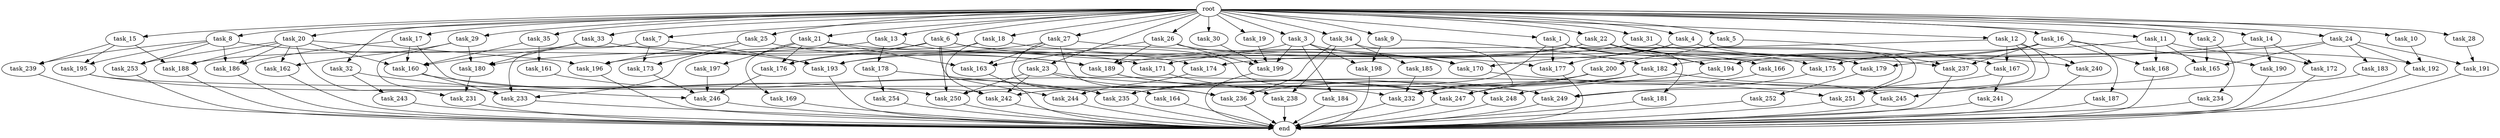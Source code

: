 digraph G {
  root [size="0.000000"];
  task_11 [size="1024.000000"];
  task_234 [size="309237645312.000000"];
  task_239 [size="455266533376.000000"];
  task_233 [size="2027224563712.000000"];
  task_185 [size="77309411328.000000"];
  task_2 [size="1024.000000"];
  task_182 [size="970662608896.000000"];
  task_21 [size="1024.000000"];
  task_164 [size="214748364800.000000"];
  task_23 [size="1024.000000"];
  task_35 [size="1024.000000"];
  task_236 [size="678604832768.000000"];
  task_162 [size="970662608896.000000"];
  task_33 [size="1024.000000"];
  task_176 [size="850403524608.000000"];
  task_231 [size="1245540515840.000000"];
  task_14 [size="1024.000000"];
  task_246 [size="816043786240.000000"];
  task_178 [size="858993459200.000000"];
  task_3 [size="1024.000000"];
  task_249 [size="1752346656768.000000"];
  task_254 [size="137438953472.000000"];
  task_199 [size="1408749273088.000000"];
  task_196 [size="1176821039104.000000"];
  task_187 [size="858993459200.000000"];
  task_197 [size="214748364800.000000"];
  task_250 [size="2121713844224.000000"];
  task_28 [size="1024.000000"];
  task_173 [size="773094113280.000000"];
  task_22 [size="1024.000000"];
  task_165 [size="833223655424.000000"];
  task_242 [size="910533066752.000000"];
  task_5 [size="1024.000000"];
  task_167 [size="687194767360.000000"];
  task_30 [size="1024.000000"];
  task_179 [size="1460288880640.000000"];
  task_193 [size="1752346656768.000000"];
  task_243 [size="214748364800.000000"];
  task_183 [size="214748364800.000000"];
  task_9 [size="1024.000000"];
  task_244 [size="635655159808.000000"];
  task_168 [size="1168231104512.000000"];
  task_27 [size="1024.000000"];
  task_238 [size="111669149696.000000"];
  task_195 [size="455266533376.000000"];
  task_20 [size="1024.000000"];
  task_166 [size="549755813888.000000"];
  task_175 [size="1005022347264.000000"];
  task_245 [size="214748364800.000000"];
  task_194 [size="2104533975040.000000"];
  task_169 [size="214748364800.000000"];
  task_247 [size="1185410973696.000000"];
  task_200 [size="549755813888.000000"];
  task_252 [size="137438953472.000000"];
  task_160 [size="2104533975040.000000"];
  task_186 [size="1279900254208.000000"];
  task_198 [size="635655159808.000000"];
  task_163 [size="1125281431552.000000"];
  task_172 [size="858993459200.000000"];
  task_251 [size="1692217114624.000000"];
  task_188 [size="1005022347264.000000"];
  task_8 [size="1024.000000"];
  task_191 [size="910533066752.000000"];
  task_15 [size="1024.000000"];
  task_24 [size="1024.000000"];
  task_232 [size="1331439861760.000000"];
  task_31 [size="1024.000000"];
  task_12 [size="1024.000000"];
  task_32 [size="1024.000000"];
  task_189 [size="1460288880640.000000"];
  task_171 [size="764504178688.000000"];
  end [size="0.000000"];
  task_10 [size="1024.000000"];
  task_29 [size="1024.000000"];
  task_241 [size="214748364800.000000"];
  task_1 [size="1024.000000"];
  task_34 [size="1024.000000"];
  task_192 [size="850403524608.000000"];
  task_4 [size="1024.000000"];
  task_13 [size="1024.000000"];
  task_170 [size="944892805120.000000"];
  task_235 [size="1211180777472.000000"];
  task_16 [size="1024.000000"];
  task_181 [size="695784701952.000000"];
  task_177 [size="1219770712064.000000"];
  task_253 [size="970662608896.000000"];
  task_248 [size="523986010112.000000"];
  task_18 [size="1024.000000"];
  task_26 [size="1024.000000"];
  task_180 [size="1829656068096.000000"];
  task_25 [size="1024.000000"];
  task_19 [size="1024.000000"];
  task_161 [size="695784701952.000000"];
  task_184 [size="214748364800.000000"];
  task_17 [size="1024.000000"];
  task_190 [size="1408749273088.000000"];
  task_237 [size="1382979469312.000000"];
  task_240 [size="687194767360.000000"];
  task_6 [size="1024.000000"];
  task_7 [size="1024.000000"];
  task_174 [size="1717986918400.000000"];

  root -> task_11 [size="1.000000"];
  root -> task_28 [size="1.000000"];
  root -> task_10 [size="1.000000"];
  root -> task_20 [size="1.000000"];
  root -> task_2 [size="1.000000"];
  root -> task_4 [size="1.000000"];
  root -> task_13 [size="1.000000"];
  root -> task_21 [size="1.000000"];
  root -> task_16 [size="1.000000"];
  root -> task_22 [size="1.000000"];
  root -> task_15 [size="1.000000"];
  root -> task_33 [size="1.000000"];
  root -> task_1 [size="1.000000"];
  root -> task_5 [size="1.000000"];
  root -> task_14 [size="1.000000"];
  root -> task_18 [size="1.000000"];
  root -> task_26 [size="1.000000"];
  root -> task_25 [size="1.000000"];
  root -> task_24 [size="1.000000"];
  root -> task_9 [size="1.000000"];
  root -> task_23 [size="1.000000"];
  root -> task_3 [size="1.000000"];
  root -> task_19 [size="1.000000"];
  root -> task_27 [size="1.000000"];
  root -> task_35 [size="1.000000"];
  root -> task_17 [size="1.000000"];
  root -> task_31 [size="1.000000"];
  root -> task_12 [size="1.000000"];
  root -> task_32 [size="1.000000"];
  root -> task_34 [size="1.000000"];
  root -> task_6 [size="1.000000"];
  root -> task_30 [size="1.000000"];
  root -> task_8 [size="1.000000"];
  root -> task_7 [size="1.000000"];
  root -> task_29 [size="1.000000"];
  task_11 -> task_172 [size="301989888.000000"];
  task_11 -> task_175 [size="301989888.000000"];
  task_11 -> task_168 [size="301989888.000000"];
  task_11 -> task_165 [size="301989888.000000"];
  task_234 -> end [size="1.000000"];
  task_239 -> end [size="1.000000"];
  task_233 -> end [size="1.000000"];
  task_185 -> task_232 [size="411041792.000000"];
  task_2 -> task_234 [size="301989888.000000"];
  task_2 -> task_165 [size="301989888.000000"];
  task_182 -> task_242 [size="75497472.000000"];
  task_182 -> task_245 [size="75497472.000000"];
  task_182 -> task_236 [size="75497472.000000"];
  task_21 -> task_171 [size="209715200.000000"];
  task_21 -> task_197 [size="209715200.000000"];
  task_21 -> task_163 [size="209715200.000000"];
  task_21 -> task_169 [size="209715200.000000"];
  task_21 -> task_176 [size="209715200.000000"];
  task_164 -> end [size="1.000000"];
  task_23 -> task_242 [size="301989888.000000"];
  task_23 -> task_250 [size="301989888.000000"];
  task_23 -> task_236 [size="301989888.000000"];
  task_23 -> task_248 [size="301989888.000000"];
  task_35 -> task_161 [size="679477248.000000"];
  task_35 -> task_160 [size="679477248.000000"];
  task_236 -> end [size="1.000000"];
  task_162 -> end [size="1.000000"];
  task_33 -> task_180 [size="536870912.000000"];
  task_33 -> task_160 [size="536870912.000000"];
  task_33 -> task_189 [size="536870912.000000"];
  task_176 -> task_246 [size="209715200.000000"];
  task_231 -> end [size="1.000000"];
  task_14 -> task_172 [size="536870912.000000"];
  task_14 -> task_190 [size="536870912.000000"];
  task_14 -> task_182 [size="536870912.000000"];
  task_246 -> end [size="1.000000"];
  task_178 -> task_235 [size="134217728.000000"];
  task_178 -> task_254 [size="134217728.000000"];
  task_3 -> task_193 [size="209715200.000000"];
  task_3 -> task_199 [size="209715200.000000"];
  task_3 -> task_170 [size="209715200.000000"];
  task_3 -> task_198 [size="209715200.000000"];
  task_3 -> task_184 [size="209715200.000000"];
  task_249 -> end [size="1.000000"];
  task_254 -> end [size="1.000000"];
  task_199 -> end [size="1.000000"];
  task_196 -> end [size="1.000000"];
  task_187 -> end [size="1.000000"];
  task_197 -> task_246 [size="75497472.000000"];
  task_250 -> end [size="1.000000"];
  task_28 -> task_191 [size="679477248.000000"];
  task_173 -> task_246 [size="301989888.000000"];
  task_22 -> task_179 [size="536870912.000000"];
  task_22 -> task_194 [size="536870912.000000"];
  task_22 -> task_166 [size="536870912.000000"];
  task_22 -> task_196 [size="536870912.000000"];
  task_22 -> task_171 [size="536870912.000000"];
  task_22 -> task_240 [size="536870912.000000"];
  task_22 -> task_251 [size="536870912.000000"];
  task_165 -> task_249 [size="411041792.000000"];
  task_242 -> end [size="1.000000"];
  task_5 -> task_167 [size="536870912.000000"];
  task_5 -> task_200 [size="536870912.000000"];
  task_167 -> task_241 [size="209715200.000000"];
  task_167 -> task_248 [size="209715200.000000"];
  task_30 -> task_199 [size="75497472.000000"];
  task_179 -> task_252 [size="134217728.000000"];
  task_193 -> end [size="1.000000"];
  task_243 -> end [size="1.000000"];
  task_183 -> task_235 [size="838860800.000000"];
  task_9 -> task_198 [size="411041792.000000"];
  task_9 -> task_182 [size="411041792.000000"];
  task_244 -> end [size="1.000000"];
  task_168 -> end [size="1.000000"];
  task_27 -> task_164 [size="209715200.000000"];
  task_27 -> task_176 [size="209715200.000000"];
  task_27 -> task_236 [size="209715200.000000"];
  task_27 -> task_237 [size="209715200.000000"];
  task_27 -> task_163 [size="209715200.000000"];
  task_238 -> end [size="1.000000"];
  task_195 -> task_247 [size="134217728.000000"];
  task_195 -> task_232 [size="134217728.000000"];
  task_20 -> task_186 [size="536870912.000000"];
  task_20 -> task_160 [size="536870912.000000"];
  task_20 -> task_162 [size="536870912.000000"];
  task_20 -> task_196 [size="536870912.000000"];
  task_20 -> task_188 [size="536870912.000000"];
  task_20 -> task_231 [size="536870912.000000"];
  task_20 -> task_253 [size="536870912.000000"];
  task_166 -> task_247 [size="209715200.000000"];
  task_175 -> task_249 [size="209715200.000000"];
  task_245 -> end [size="1.000000"];
  task_194 -> task_232 [size="679477248.000000"];
  task_169 -> end [size="1.000000"];
  task_247 -> end [size="1.000000"];
  task_200 -> task_235 [size="134217728.000000"];
  task_200 -> task_247 [size="134217728.000000"];
  task_252 -> end [size="1.000000"];
  task_160 -> task_250 [size="679477248.000000"];
  task_160 -> task_233 [size="679477248.000000"];
  task_186 -> end [size="1.000000"];
  task_198 -> end [size="1.000000"];
  task_163 -> end [size="1.000000"];
  task_172 -> end [size="1.000000"];
  task_251 -> end [size="1.000000"];
  task_188 -> end [size="1.000000"];
  task_8 -> task_186 [size="411041792.000000"];
  task_8 -> task_193 [size="411041792.000000"];
  task_8 -> task_239 [size="411041792.000000"];
  task_8 -> task_195 [size="411041792.000000"];
  task_8 -> task_253 [size="411041792.000000"];
  task_191 -> end [size="1.000000"];
  task_15 -> task_195 [size="33554432.000000"];
  task_15 -> task_239 [size="33554432.000000"];
  task_15 -> task_188 [size="33554432.000000"];
  task_24 -> task_179 [size="209715200.000000"];
  task_24 -> task_191 [size="209715200.000000"];
  task_24 -> task_183 [size="209715200.000000"];
  task_24 -> task_165 [size="209715200.000000"];
  task_24 -> task_192 [size="209715200.000000"];
  task_232 -> end [size="1.000000"];
  task_31 -> task_193 [size="411041792.000000"];
  task_31 -> task_192 [size="411041792.000000"];
  task_12 -> task_251 [size="134217728.000000"];
  task_12 -> task_245 [size="134217728.000000"];
  task_12 -> task_189 [size="134217728.000000"];
  task_12 -> task_167 [size="134217728.000000"];
  task_12 -> task_240 [size="134217728.000000"];
  task_32 -> task_243 [size="209715200.000000"];
  task_32 -> task_246 [size="209715200.000000"];
  task_189 -> task_247 [size="679477248.000000"];
  task_189 -> task_249 [size="679477248.000000"];
  task_171 -> task_238 [size="33554432.000000"];
  task_10 -> task_192 [size="209715200.000000"];
  task_29 -> task_180 [size="411041792.000000"];
  task_29 -> task_233 [size="411041792.000000"];
  task_29 -> task_162 [size="411041792.000000"];
  task_241 -> end [size="1.000000"];
  task_1 -> task_250 [size="679477248.000000"];
  task_1 -> task_175 [size="679477248.000000"];
  task_1 -> task_181 [size="679477248.000000"];
  task_1 -> task_177 [size="679477248.000000"];
  task_1 -> task_194 [size="679477248.000000"];
  task_34 -> task_238 [size="75497472.000000"];
  task_34 -> task_185 [size="75497472.000000"];
  task_34 -> task_236 [size="75497472.000000"];
  task_34 -> task_232 [size="75497472.000000"];
  task_192 -> end [size="1.000000"];
  task_4 -> task_251 [size="301989888.000000"];
  task_4 -> task_177 [size="301989888.000000"];
  task_4 -> task_237 [size="301989888.000000"];
  task_4 -> task_170 [size="301989888.000000"];
  task_13 -> task_180 [size="838860800.000000"];
  task_13 -> task_174 [size="838860800.000000"];
  task_13 -> task_178 [size="838860800.000000"];
  task_170 -> task_251 [size="679477248.000000"];
  task_235 -> end [size="1.000000"];
  task_16 -> task_174 [size="838860800.000000"];
  task_16 -> task_237 [size="838860800.000000"];
  task_16 -> task_168 [size="838860800.000000"];
  task_16 -> task_194 [size="838860800.000000"];
  task_16 -> task_187 [size="838860800.000000"];
  task_16 -> task_190 [size="838860800.000000"];
  task_181 -> end [size="1.000000"];
  task_177 -> end [size="1.000000"];
  task_253 -> end [size="1.000000"];
  task_248 -> end [size="1.000000"];
  task_18 -> task_242 [size="209715200.000000"];
  task_18 -> task_233 [size="209715200.000000"];
  task_18 -> task_177 [size="209715200.000000"];
  task_26 -> task_179 [size="679477248.000000"];
  task_26 -> task_199 [size="679477248.000000"];
  task_26 -> task_163 [size="679477248.000000"];
  task_26 -> task_189 [size="679477248.000000"];
  task_180 -> task_231 [size="679477248.000000"];
  task_25 -> task_173 [size="75497472.000000"];
  task_25 -> task_189 [size="75497472.000000"];
  task_25 -> task_196 [size="75497472.000000"];
  task_19 -> task_199 [size="411041792.000000"];
  task_161 -> task_235 [size="75497472.000000"];
  task_184 -> end [size="1.000000"];
  task_17 -> task_186 [size="301989888.000000"];
  task_17 -> task_242 [size="301989888.000000"];
  task_17 -> task_160 [size="301989888.000000"];
  task_190 -> end [size="1.000000"];
  task_237 -> end [size="1.000000"];
  task_240 -> end [size="1.000000"];
  task_6 -> task_250 [size="411041792.000000"];
  task_6 -> task_244 [size="411041792.000000"];
  task_6 -> task_176 [size="411041792.000000"];
  task_6 -> task_188 [size="411041792.000000"];
  task_6 -> task_249 [size="411041792.000000"];
  task_6 -> task_170 [size="411041792.000000"];
  task_7 -> task_193 [size="679477248.000000"];
  task_7 -> task_173 [size="679477248.000000"];
  task_7 -> task_233 [size="679477248.000000"];
  task_174 -> task_244 [size="209715200.000000"];
}
